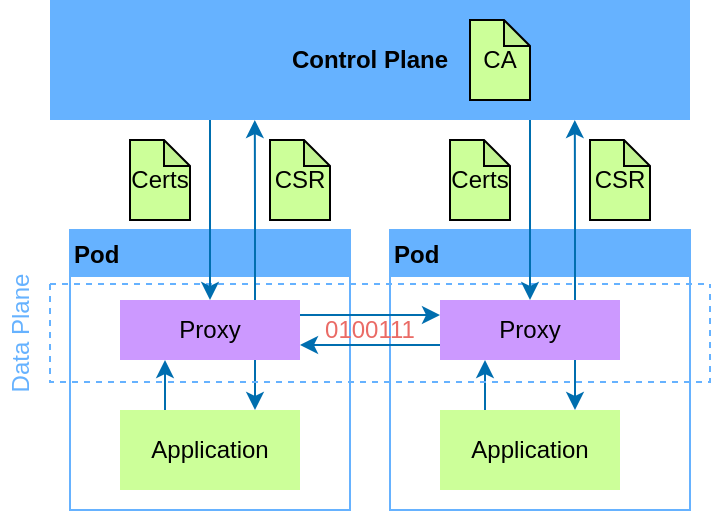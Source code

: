 <mxfile version="16.5.1" type="device"><diagram id="kgpKYQtTHZ0yAKxKKP6v" name="Page-1"><mxGraphModel dx="569" dy="345" grid="1" gridSize="10" guides="1" tooltips="1" connect="1" arrows="1" fold="1" page="1" pageScale="1" pageWidth="850" pageHeight="1100" math="0" shadow="0"><root><mxCell id="0"/><mxCell id="1" style="locked=1;" parent="0"/><mxCell id="i1vi8pCwfEapz-OQZQin-7" value="&lt;b&gt;Control Plane&lt;/b&gt;" style="rounded=0;whiteSpace=wrap;html=1;fillColor=#66B2FF;strokeColor=none;points=[[0,0,0,0,0],[0,0.25,0,0,0],[0,0.5,0,0,0],[0,0.75,0,0,0],[0,1,0,0,0],[0.25,0,0,0,0],[0.25,1,0,0,0],[0.32,1,0,0,0],[0.5,0,0,0,0],[0.75,0,0,0,0],[0.75,1,0,0,0],[0.82,1,0,0,0],[1,0,0,0,0],[1,0.25,0,0,0],[1,0.5,0,0,0],[1,0.75,0,0,0]];" parent="1" vertex="1"><mxGeometry x="100" y="400" width="320" height="60" as="geometry"/></mxCell><mxCell id="pIPi0KlT4YN5XtOGXg2U-1" value="Pod" style="swimlane;strokeColor=#66B2FF;fillColor=#66B2FF;align=left;" parent="1" vertex="1"><mxGeometry x="110" y="515" width="140" height="140" as="geometry"/></mxCell><mxCell id="i1vi8pCwfEapz-OQZQin-2" value="Proxy" style="rounded=0;whiteSpace=wrap;html=1;fillColor=#CC99FF;strokeColor=none;" parent="pIPi0KlT4YN5XtOGXg2U-1" vertex="1"><mxGeometry x="25" y="35" width="90" height="30" as="geometry"/></mxCell><mxCell id="i1vi8pCwfEapz-OQZQin-3" value="Application" style="rounded=0;whiteSpace=wrap;html=1;fillColor=#CCFF99;strokeColor=none;" parent="pIPi0KlT4YN5XtOGXg2U-1" vertex="1"><mxGeometry x="25" y="90" width="90" height="40" as="geometry"/></mxCell><mxCell id="i1vi8pCwfEapz-OQZQin-14" style="edgeStyle=orthogonalEdgeStyle;rounded=0;orthogonalLoop=1;jettySize=auto;html=1;exitX=0.75;exitY=1;exitDx=0;exitDy=0;entryX=0.75;entryY=0;entryDx=0;entryDy=0;strokeColor=#006EAF;fillColor=#1ba1e2;" parent="pIPi0KlT4YN5XtOGXg2U-1" source="i1vi8pCwfEapz-OQZQin-2" target="i1vi8pCwfEapz-OQZQin-3" edge="1"><mxGeometry relative="1" as="geometry"/></mxCell><mxCell id="i1vi8pCwfEapz-OQZQin-12" style="edgeStyle=orthogonalEdgeStyle;rounded=0;orthogonalLoop=1;jettySize=auto;html=1;exitX=0.25;exitY=0;exitDx=0;exitDy=0;entryX=0.25;entryY=1;entryDx=0;entryDy=0;strokeColor=#006EAF;fillColor=#1ba1e2;" parent="pIPi0KlT4YN5XtOGXg2U-1" source="i1vi8pCwfEapz-OQZQin-3" target="i1vi8pCwfEapz-OQZQin-2" edge="1"><mxGeometry relative="1" as="geometry"/></mxCell><mxCell id="pIPi0KlT4YN5XtOGXg2U-5" value="Pod" style="swimlane;strokeColor=#66B2FF;fillColor=#66B2FF;align=left;" parent="1" vertex="1"><mxGeometry x="270" y="515" width="150" height="140" as="geometry"/></mxCell><mxCell id="pIPi0KlT4YN5XtOGXg2U-6" value="Proxy" style="rounded=0;whiteSpace=wrap;html=1;fillColor=#CC99FF;strokeColor=none;" parent="pIPi0KlT4YN5XtOGXg2U-5" vertex="1"><mxGeometry x="25" y="35" width="90" height="30" as="geometry"/></mxCell><mxCell id="pIPi0KlT4YN5XtOGXg2U-7" value="Application" style="rounded=0;whiteSpace=wrap;html=1;fillColor=#CCFF99;strokeColor=none;" parent="pIPi0KlT4YN5XtOGXg2U-5" vertex="1"><mxGeometry x="25" y="90" width="90" height="40" as="geometry"/></mxCell><mxCell id="pIPi0KlT4YN5XtOGXg2U-8" style="edgeStyle=orthogonalEdgeStyle;rounded=0;orthogonalLoop=1;jettySize=auto;html=1;exitX=0.75;exitY=1;exitDx=0;exitDy=0;entryX=0.75;entryY=0;entryDx=0;entryDy=0;strokeColor=#006EAF;fillColor=#1ba1e2;" parent="pIPi0KlT4YN5XtOGXg2U-5" source="pIPi0KlT4YN5XtOGXg2U-6" target="pIPi0KlT4YN5XtOGXg2U-7" edge="1"><mxGeometry relative="1" as="geometry"/></mxCell><mxCell id="pIPi0KlT4YN5XtOGXg2U-9" style="edgeStyle=orthogonalEdgeStyle;rounded=0;orthogonalLoop=1;jettySize=auto;html=1;exitX=0.25;exitY=0;exitDx=0;exitDy=0;entryX=0.25;entryY=1;entryDx=0;entryDy=0;strokeColor=#006EAF;fillColor=#1ba1e2;" parent="pIPi0KlT4YN5XtOGXg2U-5" source="pIPi0KlT4YN5XtOGXg2U-7" target="pIPi0KlT4YN5XtOGXg2U-6" edge="1"><mxGeometry relative="1" as="geometry"/></mxCell><mxCell id="pIPi0KlT4YN5XtOGXg2U-15" style="edgeStyle=orthogonalEdgeStyle;rounded=0;orthogonalLoop=1;jettySize=auto;html=1;exitX=1;exitY=0.25;exitDx=0;exitDy=0;strokeColor=#006EAF;entryX=0;entryY=0.25;entryDx=0;entryDy=0;fillColor=#1ba1e2;" parent="1" source="i1vi8pCwfEapz-OQZQin-2" target="pIPi0KlT4YN5XtOGXg2U-6" edge="1"><mxGeometry relative="1" as="geometry"><mxPoint x="190" y="470" as="sourcePoint"/><mxPoint x="190" y="560" as="targetPoint"/></mxGeometry></mxCell><mxCell id="pIPi0KlT4YN5XtOGXg2U-16" style="edgeStyle=orthogonalEdgeStyle;rounded=0;orthogonalLoop=1;jettySize=auto;html=1;exitX=0;exitY=0.75;exitDx=0;exitDy=0;strokeColor=#006EAF;entryX=1;entryY=0.75;entryDx=0;entryDy=0;fillColor=#1ba1e2;" parent="1" source="pIPi0KlT4YN5XtOGXg2U-6" target="i1vi8pCwfEapz-OQZQin-2" edge="1"><mxGeometry relative="1" as="geometry"><mxPoint x="235" y="567.5" as="sourcePoint"/><mxPoint x="305" y="567.5" as="targetPoint"/></mxGeometry></mxCell><mxCell id="pIPi0KlT4YN5XtOGXg2U-3" value="" style="swimlane;startSize=0;strokeColor=#66B2FF;fillColor=none;dashed=1;container=0;" parent="1" vertex="1"><mxGeometry x="100" y="542" width="330" height="49" as="geometry"><mxRectangle x="100" y="500" width="50" height="40" as="alternateBounds"/></mxGeometry></mxCell><mxCell id="i1vi8pCwfEapz-OQZQin-23" style="edgeStyle=orthogonalEdgeStyle;rounded=0;orthogonalLoop=1;jettySize=auto;html=1;exitX=0.25;exitY=1;exitDx=0;exitDy=0;strokeColor=#006EAF;fillColor=#1ba1e2;entryX=0.5;entryY=0;entryDx=0;entryDy=0;" parent="1" source="i1vi8pCwfEapz-OQZQin-7" target="i1vi8pCwfEapz-OQZQin-2" edge="1"><mxGeometry relative="1" as="geometry"/></mxCell><mxCell id="i1vi8pCwfEapz-OQZQin-22" value="" style="endArrow=classic;html=1;rounded=0;entryX=0.5;entryY=0;entryDx=0;entryDy=0;exitX=0.75;exitY=1;exitDx=0;exitDy=0;strokeColor=#006EAF;fillColor=#1ba1e2;" parent="1" source="i1vi8pCwfEapz-OQZQin-7" target="pIPi0KlT4YN5XtOGXg2U-6" edge="1"><mxGeometry width="50" height="50" relative="1" as="geometry"><mxPoint x="370" y="500" as="sourcePoint"/><mxPoint x="369.86" y="559.97" as="targetPoint"/></mxGeometry></mxCell><mxCell id="4A-C7Zym7WBmvQv0C-zW-1" style="edgeStyle=orthogonalEdgeStyle;rounded=0;orthogonalLoop=1;jettySize=auto;html=1;exitX=0.75;exitY=0;exitDx=0;exitDy=0;strokeColor=#006EAF;fillColor=#1ba1e2;entryX=0.32;entryY=1;entryDx=0;entryDy=0;entryPerimeter=0;" edge="1" parent="1" source="i1vi8pCwfEapz-OQZQin-2" target="i1vi8pCwfEapz-OQZQin-7"><mxGeometry relative="1" as="geometry"><mxPoint x="190" y="470" as="sourcePoint"/><mxPoint x="203" y="470" as="targetPoint"/></mxGeometry></mxCell><mxCell id="4A-C7Zym7WBmvQv0C-zW-4" style="edgeStyle=orthogonalEdgeStyle;rounded=0;orthogonalLoop=1;jettySize=auto;html=1;exitX=0.75;exitY=0;exitDx=0;exitDy=0;strokeColor=#006EAF;fillColor=#1ba1e2;entryX=0.82;entryY=1;entryDx=0;entryDy=0;entryPerimeter=0;" edge="1" parent="1" source="pIPi0KlT4YN5XtOGXg2U-6" target="i1vi8pCwfEapz-OQZQin-7"><mxGeometry relative="1" as="geometry"><mxPoint x="212.5" y="560" as="sourcePoint"/><mxPoint x="212.4" y="470" as="targetPoint"/></mxGeometry></mxCell><mxCell id="pIPi0KlT4YN5XtOGXg2U-17" value="Data Plane" style="text;html=1;strokeColor=none;fillColor=none;align=center;verticalAlign=middle;whiteSpace=wrap;rounded=0;dashed=1;fontColor=#66B2FF;rotation=-90;" parent="1" vertex="1"><mxGeometry x="50" y="556.5" width="70" height="20" as="geometry"/></mxCell><mxCell id="4A-C7Zym7WBmvQv0C-zW-5" value="mTLS" parent="0"/><mxCell id="4A-C7Zym7WBmvQv0C-zW-8" value="Certs" style="shape=note;whiteSpace=wrap;html=1;backgroundOutline=1;darkOpacity=0.05;fillColor=#CCFF99;spacingLeft=0;size=13;" vertex="1" parent="4A-C7Zym7WBmvQv0C-zW-5"><mxGeometry x="300" y="470" width="30" height="40" as="geometry"/></mxCell><mxCell id="4A-C7Zym7WBmvQv0C-zW-10" value="Certs" style="shape=note;whiteSpace=wrap;html=1;backgroundOutline=1;darkOpacity=0.05;fillColor=#CCFF99;spacingLeft=0;size=13;" vertex="1" parent="4A-C7Zym7WBmvQv0C-zW-5"><mxGeometry x="140" y="470" width="30" height="40" as="geometry"/></mxCell><mxCell id="4A-C7Zym7WBmvQv0C-zW-25" value="0100111" style="text;html=1;strokeColor=none;fillColor=none;align=center;verticalAlign=middle;whiteSpace=wrap;rounded=0;fontColor=#EA6B66;" vertex="1" parent="4A-C7Zym7WBmvQv0C-zW-5"><mxGeometry x="230" y="550" width="60" height="30" as="geometry"/></mxCell><mxCell id="4A-C7Zym7WBmvQv0C-zW-26" value="CA" style="shape=note;whiteSpace=wrap;html=1;backgroundOutline=1;darkOpacity=0.05;fillColor=#CCFF99;spacingLeft=0;size=13;" vertex="1" parent="4A-C7Zym7WBmvQv0C-zW-5"><mxGeometry x="310" y="410" width="30" height="40" as="geometry"/></mxCell><mxCell id="4A-C7Zym7WBmvQv0C-zW-27" value="CSR" style="shape=note;whiteSpace=wrap;html=1;backgroundOutline=1;darkOpacity=0.05;fillColor=#CCFF99;spacingLeft=0;size=13;" vertex="1" parent="4A-C7Zym7WBmvQv0C-zW-5"><mxGeometry x="210" y="470" width="30" height="40" as="geometry"/></mxCell><mxCell id="4A-C7Zym7WBmvQv0C-zW-28" value="CSR" style="shape=note;whiteSpace=wrap;html=1;backgroundOutline=1;darkOpacity=0.05;fillColor=#CCFF99;spacingLeft=0;size=13;" vertex="1" parent="4A-C7Zym7WBmvQv0C-zW-5"><mxGeometry x="370" y="470" width="30" height="40" as="geometry"/></mxCell></root></mxGraphModel></diagram></mxfile>